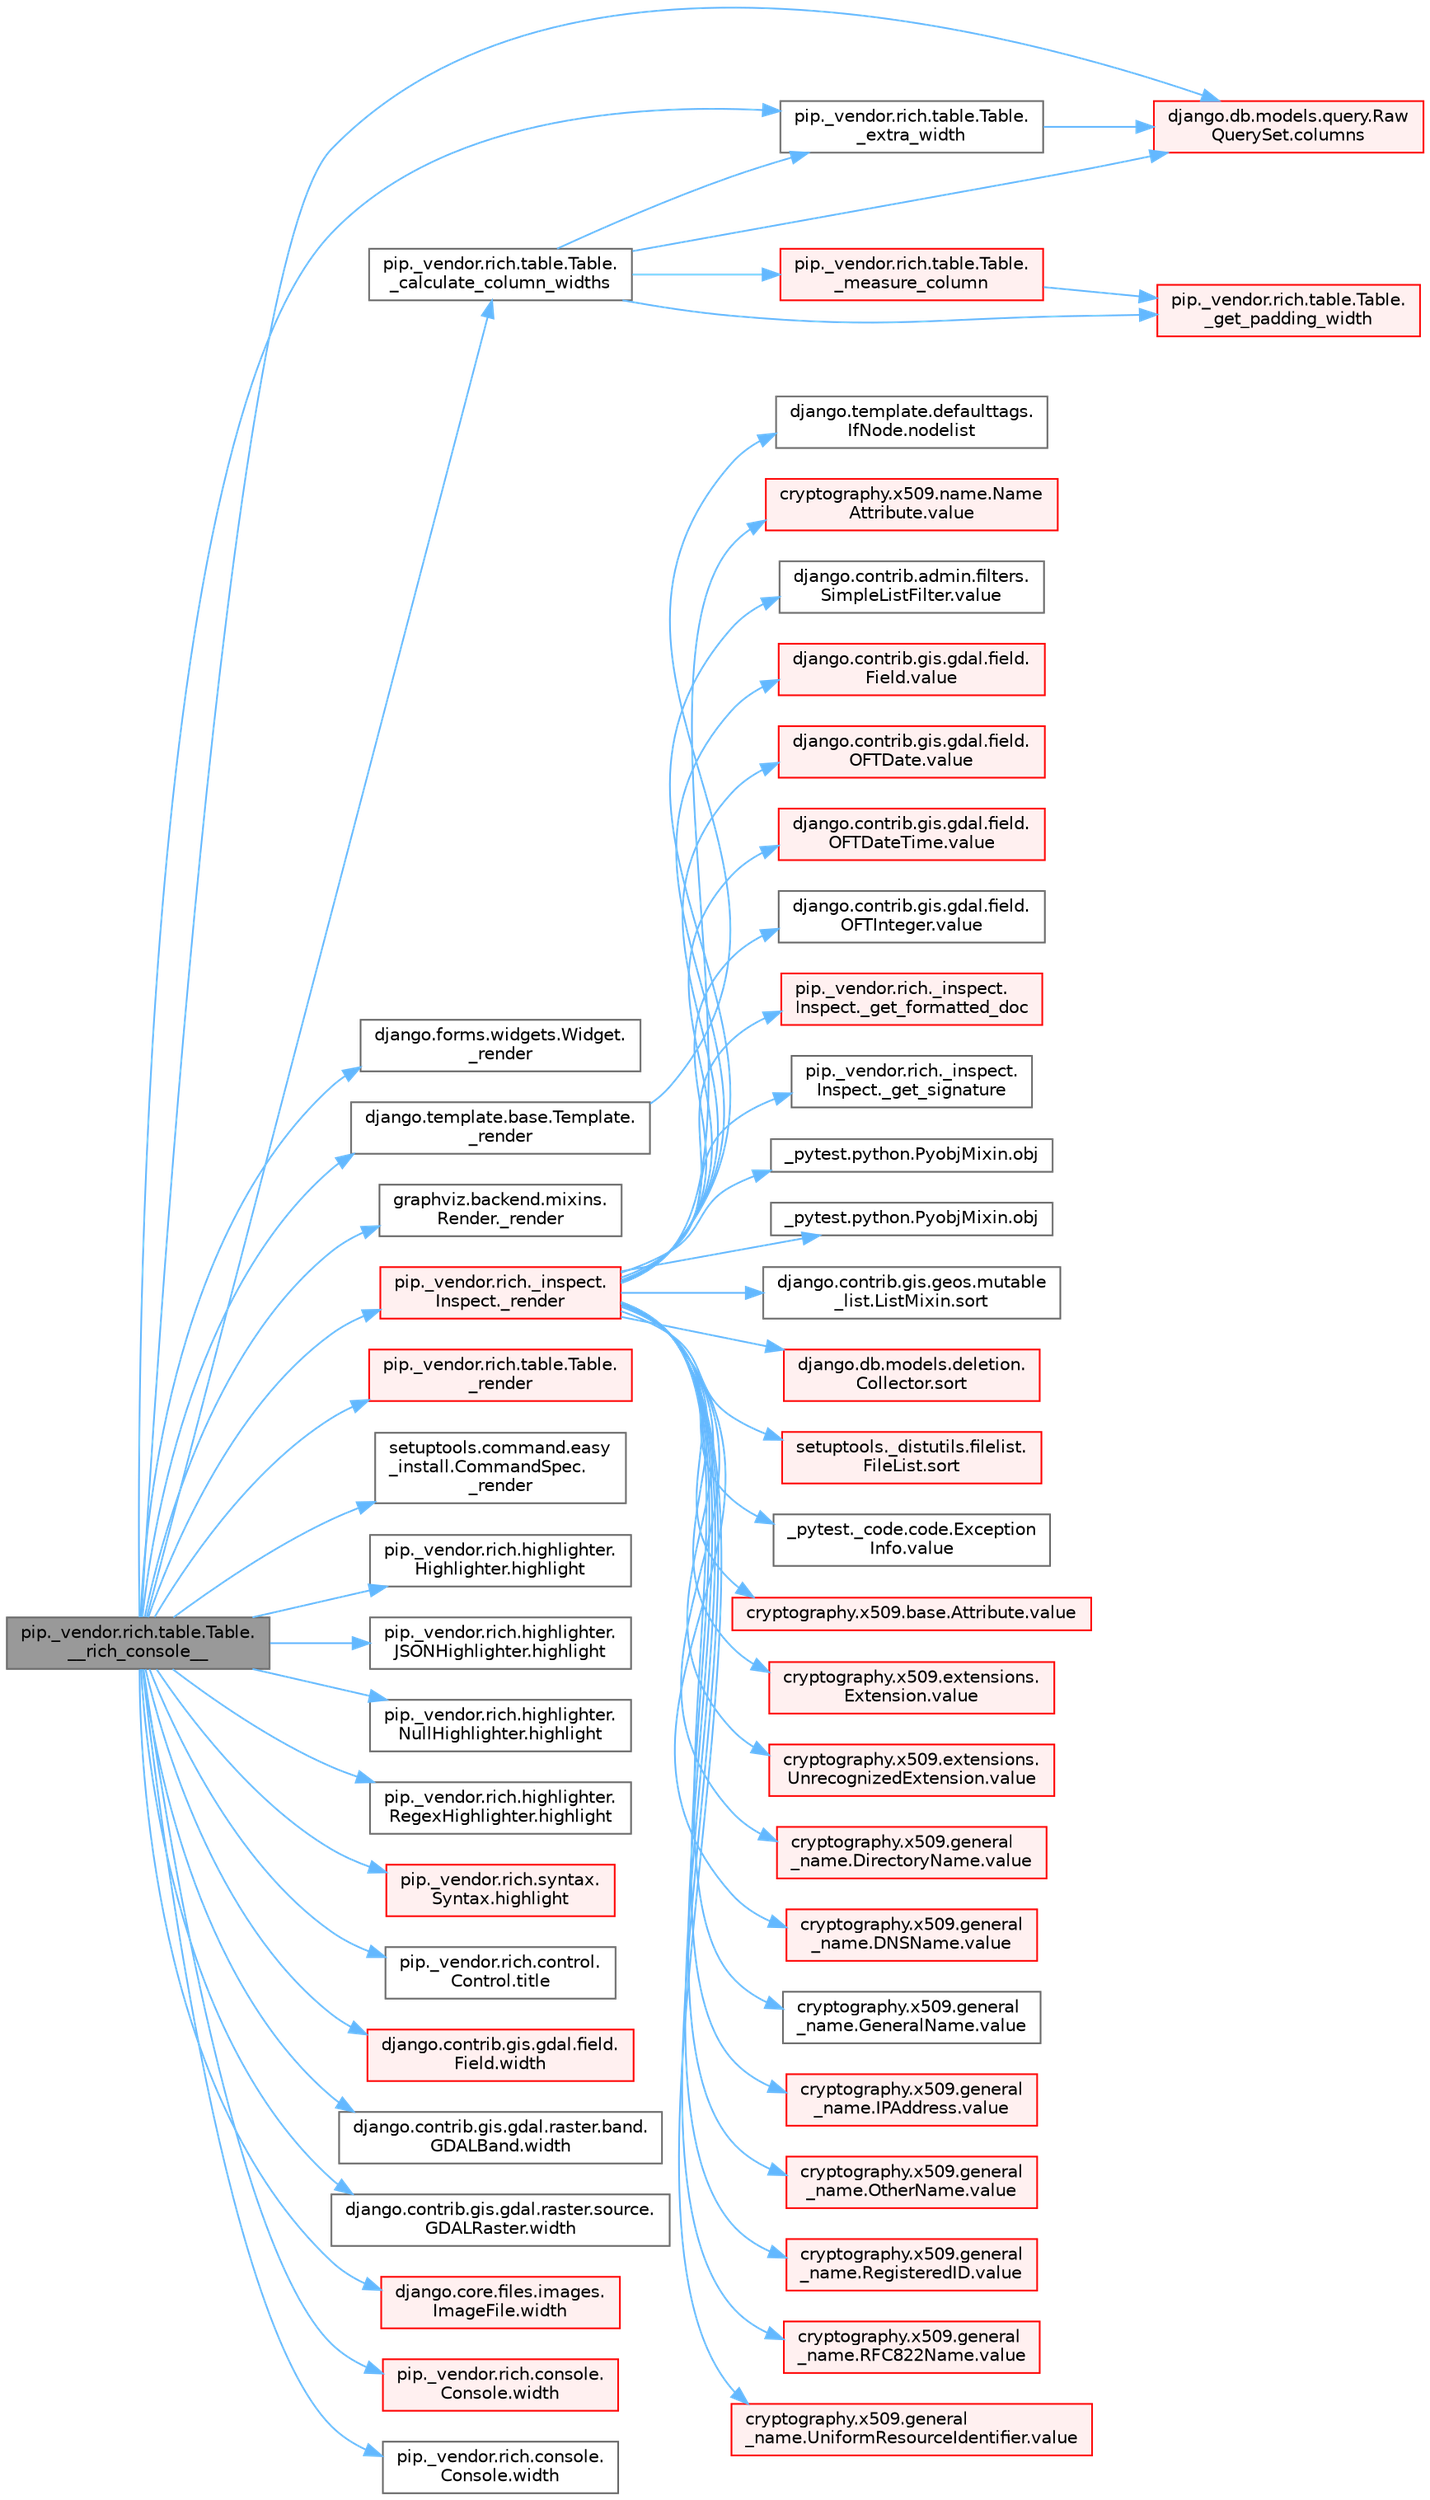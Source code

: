 digraph "pip._vendor.rich.table.Table.__rich_console__"
{
 // LATEX_PDF_SIZE
  bgcolor="transparent";
  edge [fontname=Helvetica,fontsize=10,labelfontname=Helvetica,labelfontsize=10];
  node [fontname=Helvetica,fontsize=10,shape=box,height=0.2,width=0.4];
  rankdir="LR";
  Node1 [id="Node000001",label="pip._vendor.rich.table.Table.\l__rich_console__",height=0.2,width=0.4,color="gray40", fillcolor="grey60", style="filled", fontcolor="black",tooltip=" "];
  Node1 -> Node2 [id="edge1_Node000001_Node000002",color="steelblue1",style="solid",tooltip=" "];
  Node2 [id="Node000002",label="pip._vendor.rich.table.Table.\l_calculate_column_widths",height=0.2,width=0.4,color="grey40", fillcolor="white", style="filled",URL="$classpip_1_1__vendor_1_1rich_1_1table_1_1_table.html#adf63b859a06982f1fd9929c875f7ec87",tooltip=" "];
  Node2 -> Node3 [id="edge2_Node000002_Node000003",color="steelblue1",style="solid",tooltip=" "];
  Node3 [id="Node000003",label="pip._vendor.rich.table.Table.\l_extra_width",height=0.2,width=0.4,color="grey40", fillcolor="white", style="filled",URL="$classpip_1_1__vendor_1_1rich_1_1table_1_1_table.html#a53295f4fcac50dc5571cc3de58e1b84e",tooltip=" "];
  Node3 -> Node4 [id="edge3_Node000003_Node000004",color="steelblue1",style="solid",tooltip=" "];
  Node4 [id="Node000004",label="django.db.models.query.Raw\lQuerySet.columns",height=0.2,width=0.4,color="red", fillcolor="#FFF0F0", style="filled",URL="$classdjango_1_1db_1_1models_1_1query_1_1_raw_query_set.html#af62f3f2df48b0128bb9686316d480019",tooltip=" "];
  Node2 -> Node8 [id="edge4_Node000002_Node000008",color="steelblue1",style="solid",tooltip=" "];
  Node8 [id="Node000008",label="pip._vendor.rich.table.Table.\l_get_padding_width",height=0.2,width=0.4,color="red", fillcolor="#FFF0F0", style="filled",URL="$classpip_1_1__vendor_1_1rich_1_1table_1_1_table.html#aebc7203dcddc4f8b43a61904a2ac0cac",tooltip=" "];
  Node2 -> Node13 [id="edge5_Node000002_Node000013",color="steelblue1",style="solid",tooltip=" "];
  Node13 [id="Node000013",label="pip._vendor.rich.table.Table.\l_measure_column",height=0.2,width=0.4,color="red", fillcolor="#FFF0F0", style="filled",URL="$classpip_1_1__vendor_1_1rich_1_1table_1_1_table.html#a54cd19e38d0512a7763e4ff76f2d2bb3",tooltip=" "];
  Node13 -> Node8 [id="edge6_Node000013_Node000008",color="steelblue1",style="solid",tooltip=" "];
  Node2 -> Node4 [id="edge7_Node000002_Node000004",color="steelblue1",style="solid",tooltip=" "];
  Node1 -> Node3 [id="edge8_Node000001_Node000003",color="steelblue1",style="solid",tooltip=" "];
  Node1 -> Node15 [id="edge9_Node000001_Node000015",color="steelblue1",style="solid",tooltip=" "];
  Node15 [id="Node000015",label="django.forms.widgets.Widget.\l_render",height=0.2,width=0.4,color="grey40", fillcolor="white", style="filled",URL="$classdjango_1_1forms_1_1widgets_1_1_widget.html#a085824b717d5cd1646b688d43ed51c59",tooltip=" "];
  Node1 -> Node16 [id="edge10_Node000001_Node000016",color="steelblue1",style="solid",tooltip=" "];
  Node16 [id="Node000016",label="django.template.base.Template.\l_render",height=0.2,width=0.4,color="grey40", fillcolor="white", style="filled",URL="$classdjango_1_1template_1_1base_1_1_template.html#a32242527e246f564ed448c465b9e5312",tooltip=" "];
  Node16 -> Node17 [id="edge11_Node000016_Node000017",color="steelblue1",style="solid",tooltip=" "];
  Node17 [id="Node000017",label="django.template.defaulttags.\lIfNode.nodelist",height=0.2,width=0.4,color="grey40", fillcolor="white", style="filled",URL="$classdjango_1_1template_1_1defaulttags_1_1_if_node.html#a26a933ed2147527d1576658daa8bffff",tooltip=" "];
  Node1 -> Node18 [id="edge12_Node000001_Node000018",color="steelblue1",style="solid",tooltip=" "];
  Node18 [id="Node000018",label="graphviz.backend.mixins.\lRender._render",height=0.2,width=0.4,color="grey40", fillcolor="white", style="filled",URL="$classgraphviz_1_1backend_1_1mixins_1_1_render.html#af69b7884d45d00b29c648cb21eb366f0",tooltip=" "];
  Node1 -> Node19 [id="edge13_Node000001_Node000019",color="steelblue1",style="solid",tooltip=" "];
  Node19 [id="Node000019",label="pip._vendor.rich._inspect.\lInspect._render",height=0.2,width=0.4,color="red", fillcolor="#FFF0F0", style="filled",URL="$classpip_1_1__vendor_1_1rich_1_1__inspect_1_1_inspect.html#a9bb6dcacc52f9f07c1d4b7f526789003",tooltip=" "];
  Node19 -> Node20 [id="edge14_Node000019_Node000020",color="steelblue1",style="solid",tooltip=" "];
  Node20 [id="Node000020",label="pip._vendor.rich._inspect.\lInspect._get_formatted_doc",height=0.2,width=0.4,color="red", fillcolor="#FFF0F0", style="filled",URL="$classpip_1_1__vendor_1_1rich_1_1__inspect_1_1_inspect.html#a60540eeffdfc8d8da7b75ba5e541e416",tooltip=" "];
  Node19 -> Node22 [id="edge15_Node000019_Node000022",color="steelblue1",style="solid",tooltip=" "];
  Node22 [id="Node000022",label="pip._vendor.rich._inspect.\lInspect._get_signature",height=0.2,width=0.4,color="grey40", fillcolor="white", style="filled",URL="$classpip_1_1__vendor_1_1rich_1_1__inspect_1_1_inspect.html#ad351f9f237e16ea2565171ccd0385711",tooltip=" "];
  Node19 -> Node23 [id="edge16_Node000019_Node000023",color="steelblue1",style="solid",tooltip=" "];
  Node23 [id="Node000023",label="_pytest.python.PyobjMixin.obj",height=0.2,width=0.4,color="grey40", fillcolor="white", style="filled",URL="$class__pytest_1_1python_1_1_pyobj_mixin.html#a065a31711e609a6aa50ed7b39dbcb639",tooltip=" "];
  Node19 -> Node24 [id="edge17_Node000019_Node000024",color="steelblue1",style="solid",tooltip=" "];
  Node24 [id="Node000024",label="_pytest.python.PyobjMixin.obj",height=0.2,width=0.4,color="grey40", fillcolor="white", style="filled",URL="$class__pytest_1_1python_1_1_pyobj_mixin.html#a8c43ea854dd8fa37328214ee62677508",tooltip=" "];
  Node19 -> Node25 [id="edge18_Node000019_Node000025",color="steelblue1",style="solid",tooltip=" "];
  Node25 [id="Node000025",label="django.contrib.gis.geos.mutable\l_list.ListMixin.sort",height=0.2,width=0.4,color="grey40", fillcolor="white", style="filled",URL="$classdjango_1_1contrib_1_1gis_1_1geos_1_1mutable__list_1_1_list_mixin.html#a3943af29375abcf1098bb24b16aa57da",tooltip=" "];
  Node19 -> Node26 [id="edge19_Node000019_Node000026",color="steelblue1",style="solid",tooltip=" "];
  Node26 [id="Node000026",label="django.db.models.deletion.\lCollector.sort",height=0.2,width=0.4,color="red", fillcolor="#FFF0F0", style="filled",URL="$classdjango_1_1db_1_1models_1_1deletion_1_1_collector.html#aed167225de4a87068c3156b198e7697c",tooltip=" "];
  Node19 -> Node3105 [id="edge20_Node000019_Node003105",color="steelblue1",style="solid",tooltip=" "];
  Node3105 [id="Node003105",label="setuptools._distutils.filelist.\lFileList.sort",height=0.2,width=0.4,color="red", fillcolor="#FFF0F0", style="filled",URL="$classsetuptools_1_1__distutils_1_1filelist_1_1_file_list.html#a22aca338a56171f45d6a8f9e7abe6498",tooltip=" "];
  Node19 -> Node505 [id="edge21_Node000019_Node000505",color="steelblue1",style="solid",tooltip=" "];
  Node505 [id="Node000505",label="_pytest._code.code.Exception\lInfo.value",height=0.2,width=0.4,color="grey40", fillcolor="white", style="filled",URL="$class__pytest_1_1__code_1_1code_1_1_exception_info.html#a65675b4b4254ece8c2b96f442ffa6a75",tooltip=" "];
  Node19 -> Node506 [id="edge22_Node000019_Node000506",color="steelblue1",style="solid",tooltip=" "];
  Node506 [id="Node000506",label="cryptography.x509.base.Attribute.value",height=0.2,width=0.4,color="red", fillcolor="#FFF0F0", style="filled",URL="$classcryptography_1_1x509_1_1base_1_1_attribute.html#a60472bf1e6c7d1a19111b910c23c097a",tooltip=" "];
  Node19 -> Node510 [id="edge23_Node000019_Node000510",color="steelblue1",style="solid",tooltip=" "];
  Node510 [id="Node000510",label="cryptography.x509.extensions.\lExtension.value",height=0.2,width=0.4,color="red", fillcolor="#FFF0F0", style="filled",URL="$classcryptography_1_1x509_1_1extensions_1_1_extension.html#a8c49255768af4af1c07670fd09fe42a7",tooltip=" "];
  Node19 -> Node511 [id="edge24_Node000019_Node000511",color="steelblue1",style="solid",tooltip=" "];
  Node511 [id="Node000511",label="cryptography.x509.extensions.\lUnrecognizedExtension.value",height=0.2,width=0.4,color="red", fillcolor="#FFF0F0", style="filled",URL="$classcryptography_1_1x509_1_1extensions_1_1_unrecognized_extension.html#a9992d78623e649a72caf3f3ce5a2c0f9",tooltip=" "];
  Node19 -> Node512 [id="edge25_Node000019_Node000512",color="steelblue1",style="solid",tooltip=" "];
  Node512 [id="Node000512",label="cryptography.x509.general\l_name.DirectoryName.value",height=0.2,width=0.4,color="red", fillcolor="#FFF0F0", style="filled",URL="$classcryptography_1_1x509_1_1general__name_1_1_directory_name.html#a68ccf077d3347ac26ff3c85cb234c9fe",tooltip=" "];
  Node19 -> Node513 [id="edge26_Node000019_Node000513",color="steelblue1",style="solid",tooltip=" "];
  Node513 [id="Node000513",label="cryptography.x509.general\l_name.DNSName.value",height=0.2,width=0.4,color="red", fillcolor="#FFF0F0", style="filled",URL="$classcryptography_1_1x509_1_1general__name_1_1_d_n_s_name.html#a93b054a2226f3b5f15aa11e51e8b2357",tooltip=" "];
  Node19 -> Node514 [id="edge27_Node000019_Node000514",color="steelblue1",style="solid",tooltip=" "];
  Node514 [id="Node000514",label="cryptography.x509.general\l_name.GeneralName.value",height=0.2,width=0.4,color="grey40", fillcolor="white", style="filled",URL="$classcryptography_1_1x509_1_1general__name_1_1_general_name.html#a6eebdc32cba49fb672f0904be4be684a",tooltip=" "];
  Node19 -> Node515 [id="edge28_Node000019_Node000515",color="steelblue1",style="solid",tooltip=" "];
  Node515 [id="Node000515",label="cryptography.x509.general\l_name.IPAddress.value",height=0.2,width=0.4,color="red", fillcolor="#FFF0F0", style="filled",URL="$classcryptography_1_1x509_1_1general__name_1_1_i_p_address.html#a514cf4d34f9d4eac1db384e30bfd545c",tooltip=" "];
  Node19 -> Node516 [id="edge29_Node000019_Node000516",color="steelblue1",style="solid",tooltip=" "];
  Node516 [id="Node000516",label="cryptography.x509.general\l_name.OtherName.value",height=0.2,width=0.4,color="red", fillcolor="#FFF0F0", style="filled",URL="$classcryptography_1_1x509_1_1general__name_1_1_other_name.html#adc049986474090e83a8ff9ed596f53f6",tooltip=" "];
  Node19 -> Node517 [id="edge30_Node000019_Node000517",color="steelblue1",style="solid",tooltip=" "];
  Node517 [id="Node000517",label="cryptography.x509.general\l_name.RegisteredID.value",height=0.2,width=0.4,color="red", fillcolor="#FFF0F0", style="filled",URL="$classcryptography_1_1x509_1_1general__name_1_1_registered_i_d.html#a54915bad33598e65e1299ae76700053c",tooltip=" "];
  Node19 -> Node518 [id="edge31_Node000019_Node000518",color="steelblue1",style="solid",tooltip=" "];
  Node518 [id="Node000518",label="cryptography.x509.general\l_name.RFC822Name.value",height=0.2,width=0.4,color="red", fillcolor="#FFF0F0", style="filled",URL="$classcryptography_1_1x509_1_1general__name_1_1_r_f_c822_name.html#a63c29183b28ccc19efeb5894b261e70d",tooltip=" "];
  Node19 -> Node519 [id="edge32_Node000019_Node000519",color="steelblue1",style="solid",tooltip=" "];
  Node519 [id="Node000519",label="cryptography.x509.general\l_name.UniformResourceIdentifier.value",height=0.2,width=0.4,color="red", fillcolor="#FFF0F0", style="filled",URL="$classcryptography_1_1x509_1_1general__name_1_1_uniform_resource_identifier.html#a62c2508b5e9961e78426b268e20f412f",tooltip=" "];
  Node19 -> Node520 [id="edge33_Node000019_Node000520",color="steelblue1",style="solid",tooltip=" "];
  Node520 [id="Node000520",label="cryptography.x509.name.Name\lAttribute.value",height=0.2,width=0.4,color="red", fillcolor="#FFF0F0", style="filled",URL="$classcryptography_1_1x509_1_1name_1_1_name_attribute.html#af39a23a036a8c8a731fb74018c6c58f7",tooltip=" "];
  Node19 -> Node521 [id="edge34_Node000019_Node000521",color="steelblue1",style="solid",tooltip=" "];
  Node521 [id="Node000521",label="django.contrib.admin.filters.\lSimpleListFilter.value",height=0.2,width=0.4,color="grey40", fillcolor="white", style="filled",URL="$classdjango_1_1contrib_1_1admin_1_1filters_1_1_simple_list_filter.html#aefe5c6c5478d3d2560a882cadc9e7649",tooltip=" "];
  Node19 -> Node522 [id="edge35_Node000019_Node000522",color="steelblue1",style="solid",tooltip=" "];
  Node522 [id="Node000522",label="django.contrib.gis.gdal.field.\lField.value",height=0.2,width=0.4,color="red", fillcolor="#FFF0F0", style="filled",URL="$classdjango_1_1contrib_1_1gis_1_1gdal_1_1field_1_1_field.html#a0534fa49aaead023461bb9458776c33c",tooltip=" "];
  Node19 -> Node529 [id="edge36_Node000019_Node000529",color="steelblue1",style="solid",tooltip=" "];
  Node529 [id="Node000529",label="django.contrib.gis.gdal.field.\lOFTDate.value",height=0.2,width=0.4,color="red", fillcolor="#FFF0F0", style="filled",URL="$classdjango_1_1contrib_1_1gis_1_1gdal_1_1field_1_1_o_f_t_date.html#a1b70bed1d73b01c2dbbb215c85f318b1",tooltip=" "];
  Node19 -> Node532 [id="edge37_Node000019_Node000532",color="steelblue1",style="solid",tooltip=" "];
  Node532 [id="Node000532",label="django.contrib.gis.gdal.field.\lOFTDateTime.value",height=0.2,width=0.4,color="red", fillcolor="#FFF0F0", style="filled",URL="$classdjango_1_1contrib_1_1gis_1_1gdal_1_1field_1_1_o_f_t_date_time.html#a90dc99581d0efab92ef193eaea54300e",tooltip=" "];
  Node19 -> Node533 [id="edge38_Node000019_Node000533",color="steelblue1",style="solid",tooltip=" "];
  Node533 [id="Node000533",label="django.contrib.gis.gdal.field.\lOFTInteger.value",height=0.2,width=0.4,color="grey40", fillcolor="white", style="filled",URL="$classdjango_1_1contrib_1_1gis_1_1gdal_1_1field_1_1_o_f_t_integer.html#ae8b59256eee84f0198bfe27ae73c2f40",tooltip=" "];
  Node1 -> Node3379 [id="edge39_Node000001_Node003379",color="steelblue1",style="solid",tooltip=" "];
  Node3379 [id="Node003379",label="pip._vendor.rich.table.Table.\l_render",height=0.2,width=0.4,color="red", fillcolor="#FFF0F0", style="filled",URL="$classpip_1_1__vendor_1_1rich_1_1table_1_1_table.html#a84063b329b88480f38f02ba7aabbbf4a",tooltip=" "];
  Node1 -> Node3380 [id="edge40_Node000001_Node003380",color="steelblue1",style="solid",tooltip=" "];
  Node3380 [id="Node003380",label="setuptools.command.easy\l_install.CommandSpec.\l_render",height=0.2,width=0.4,color="grey40", fillcolor="white", style="filled",URL="$classsetuptools_1_1command_1_1easy__install_1_1_command_spec.html#ac8f3ba4801b0e4ebac19a84a7999fd0a",tooltip=" "];
  Node1 -> Node4 [id="edge41_Node000001_Node000004",color="steelblue1",style="solid",tooltip=" "];
  Node1 -> Node2715 [id="edge42_Node000001_Node002715",color="steelblue1",style="solid",tooltip=" "];
  Node2715 [id="Node002715",label="pip._vendor.rich.highlighter.\lHighlighter.highlight",height=0.2,width=0.4,color="grey40", fillcolor="white", style="filled",URL="$classpip_1_1__vendor_1_1rich_1_1highlighter_1_1_highlighter.html#aa7e7012513a5f0346634873a861fd58f",tooltip=" "];
  Node1 -> Node2716 [id="edge43_Node000001_Node002716",color="steelblue1",style="solid",tooltip=" "];
  Node2716 [id="Node002716",label="pip._vendor.rich.highlighter.\lJSONHighlighter.highlight",height=0.2,width=0.4,color="grey40", fillcolor="white", style="filled",URL="$classpip_1_1__vendor_1_1rich_1_1highlighter_1_1_j_s_o_n_highlighter.html#a665c68339122738c84b124f04c00b206",tooltip=" "];
  Node1 -> Node2717 [id="edge44_Node000001_Node002717",color="steelblue1",style="solid",tooltip=" "];
  Node2717 [id="Node002717",label="pip._vendor.rich.highlighter.\lNullHighlighter.highlight",height=0.2,width=0.4,color="grey40", fillcolor="white", style="filled",URL="$classpip_1_1__vendor_1_1rich_1_1highlighter_1_1_null_highlighter.html#a0a8e615a3fe617611f2534f6fff3d472",tooltip=" "];
  Node1 -> Node2718 [id="edge45_Node000001_Node002718",color="steelblue1",style="solid",tooltip=" "];
  Node2718 [id="Node002718",label="pip._vendor.rich.highlighter.\lRegexHighlighter.highlight",height=0.2,width=0.4,color="grey40", fillcolor="white", style="filled",URL="$classpip_1_1__vendor_1_1rich_1_1highlighter_1_1_regex_highlighter.html#aadd34eda287a4e0f866e7f2af4b01768",tooltip=" "];
  Node1 -> Node2719 [id="edge46_Node000001_Node002719",color="steelblue1",style="solid",tooltip=" "];
  Node2719 [id="Node002719",label="pip._vendor.rich.syntax.\lSyntax.highlight",height=0.2,width=0.4,color="red", fillcolor="#FFF0F0", style="filled",URL="$classpip_1_1__vendor_1_1rich_1_1syntax_1_1_syntax.html#afc0f7ecb4f67fbe1af76360c07acecf8",tooltip=" "];
  Node1 -> Node4530 [id="edge47_Node000001_Node004530",color="steelblue1",style="solid",tooltip=" "];
  Node4530 [id="Node004530",label="pip._vendor.rich.control.\lControl.title",height=0.2,width=0.4,color="grey40", fillcolor="white", style="filled",URL="$classpip_1_1__vendor_1_1rich_1_1control_1_1_control.html#aa0f8f55eefea25e149b0e66bef24f3eb",tooltip=" "];
  Node1 -> Node1852 [id="edge48_Node000001_Node001852",color="steelblue1",style="solid",tooltip=" "];
  Node1852 [id="Node001852",label="django.contrib.gis.gdal.field.\lField.width",height=0.2,width=0.4,color="red", fillcolor="#FFF0F0", style="filled",URL="$classdjango_1_1contrib_1_1gis_1_1gdal_1_1field_1_1_field.html#a9d43a623b937f633a9e6dca9323f5fa7",tooltip=" "];
  Node1 -> Node1853 [id="edge49_Node000001_Node001853",color="steelblue1",style="solid",tooltip=" "];
  Node1853 [id="Node001853",label="django.contrib.gis.gdal.raster.band.\lGDALBand.width",height=0.2,width=0.4,color="grey40", fillcolor="white", style="filled",URL="$classdjango_1_1contrib_1_1gis_1_1gdal_1_1raster_1_1band_1_1_g_d_a_l_band.html#a407780888708f2bb99b4d298eb6d8062",tooltip=" "];
  Node1 -> Node1854 [id="edge50_Node000001_Node001854",color="steelblue1",style="solid",tooltip=" "];
  Node1854 [id="Node001854",label="django.contrib.gis.gdal.raster.source.\lGDALRaster.width",height=0.2,width=0.4,color="grey40", fillcolor="white", style="filled",URL="$classdjango_1_1contrib_1_1gis_1_1gdal_1_1raster_1_1source_1_1_g_d_a_l_raster.html#a58442e42bce5bcabb54fab7a2e636bc2",tooltip=" "];
  Node1 -> Node1855 [id="edge51_Node000001_Node001855",color="steelblue1",style="solid",tooltip=" "];
  Node1855 [id="Node001855",label="django.core.files.images.\lImageFile.width",height=0.2,width=0.4,color="red", fillcolor="#FFF0F0", style="filled",URL="$classdjango_1_1core_1_1files_1_1images_1_1_image_file.html#a3a50a37ab3f2d7395c892a262ecb49bc",tooltip=" "];
  Node1 -> Node1856 [id="edge52_Node000001_Node001856",color="steelblue1",style="solid",tooltip=" "];
  Node1856 [id="Node001856",label="pip._vendor.rich.console.\lConsole.width",height=0.2,width=0.4,color="red", fillcolor="#FFF0F0", style="filled",URL="$classpip_1_1__vendor_1_1rich_1_1console_1_1_console.html#a3163e1b4e2842bc355d0f5c3100ecc08",tooltip=" "];
  Node1 -> Node1857 [id="edge53_Node000001_Node001857",color="steelblue1",style="solid",tooltip=" "];
  Node1857 [id="Node001857",label="pip._vendor.rich.console.\lConsole.width",height=0.2,width=0.4,color="grey40", fillcolor="white", style="filled",URL="$classpip_1_1__vendor_1_1rich_1_1console_1_1_console.html#aa2ba8c5fa1dd224794b0ac2acd384863",tooltip=" "];
}
